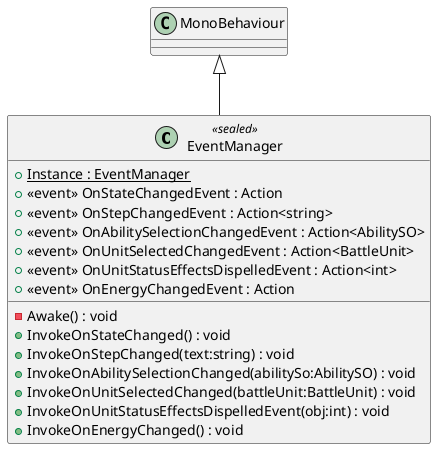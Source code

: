 @startuml
class EventManager <<sealed>> {
    + {static} Instance : EventManager
    +  <<event>> OnStateChangedEvent : Action 
    +  <<event>> OnStepChangedEvent : Action<string> 
    +  <<event>> OnAbilitySelectionChangedEvent : Action<AbilitySO> 
    +  <<event>> OnUnitSelectedChangedEvent : Action<BattleUnit> 
    +  <<event>> OnUnitStatusEffectsDispelledEvent : Action<int> 
    +  <<event>> OnEnergyChangedEvent : Action 
    - Awake() : void
    + InvokeOnStateChanged() : void
    + InvokeOnStepChanged(text:string) : void
    + InvokeOnAbilitySelectionChanged(abilitySo:AbilitySO) : void
    + InvokeOnUnitSelectedChanged(battleUnit:BattleUnit) : void
    + InvokeOnUnitStatusEffectsDispelledEvent(obj:int) : void
    + InvokeOnEnergyChanged() : void
}
MonoBehaviour <|-- EventManager
@enduml
